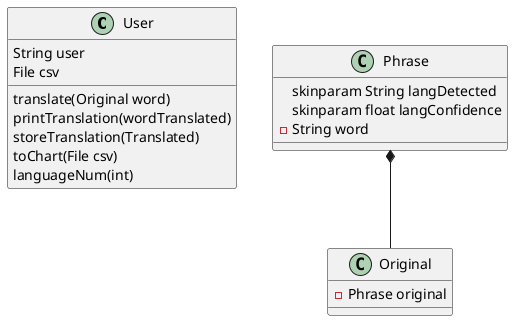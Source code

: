 @startuml
'https://plantuml.com/sequence-diagram

class User{
String user
File csv
translate(Original word)
printTranslation(wordTranslated)
storeTranslation(Translated)
toChart(File csv)
languageNum(int)
}

class Phrase{
skinparam String langDetected
skinparam float langConfidence
- String word


}

'class Translated{
'- HashMap<String, Phrase> translated
'}

class Original{
- Phrase original
}

Phrase *-- Original
'Phrase *-- Translated


@enduml